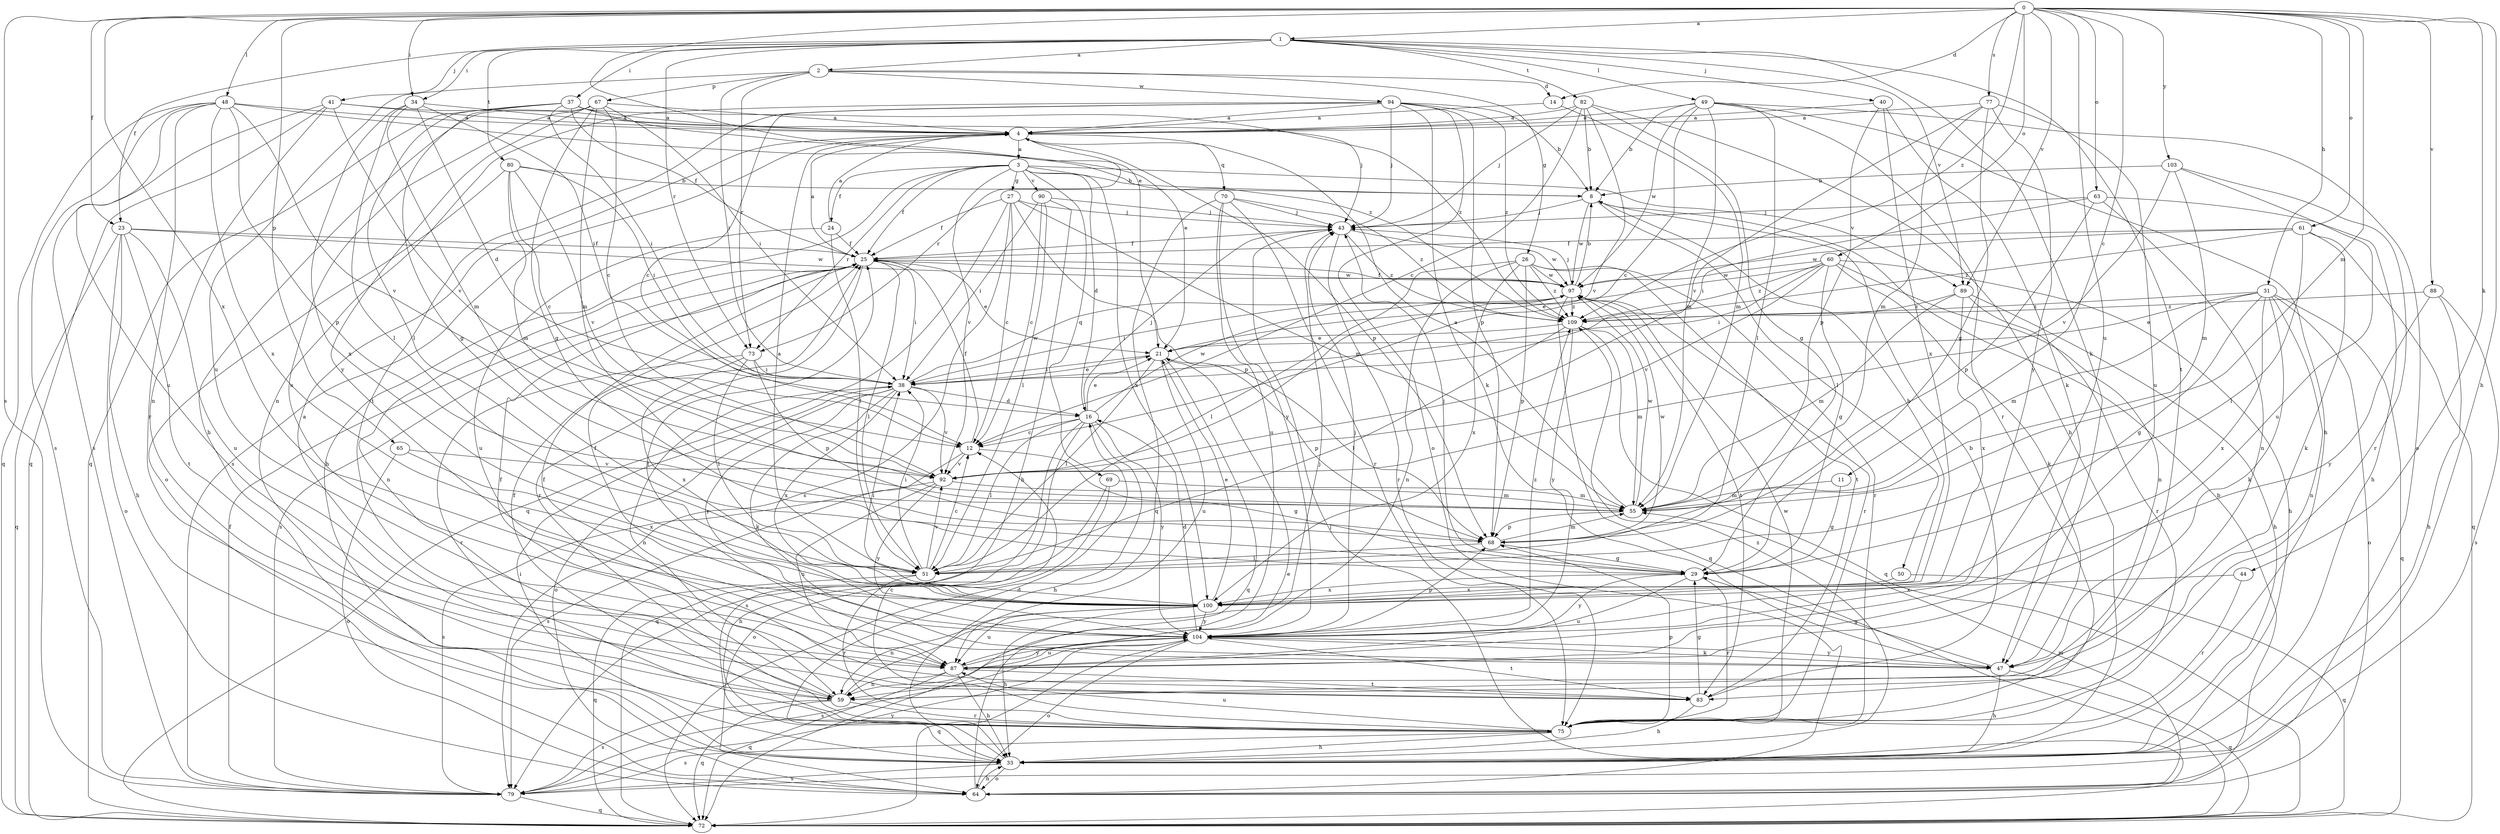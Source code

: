 strict digraph  {
0;
1;
2;
3;
4;
8;
11;
12;
14;
16;
21;
23;
24;
25;
26;
27;
29;
31;
33;
34;
37;
38;
40;
41;
43;
44;
47;
48;
49;
50;
51;
55;
59;
60;
61;
63;
64;
65;
67;
68;
69;
70;
72;
73;
75;
77;
79;
80;
82;
83;
87;
88;
89;
90;
92;
94;
97;
100;
103;
104;
109;
0 -> 1  [label=a];
0 -> 11  [label=c];
0 -> 14  [label=d];
0 -> 21  [label=e];
0 -> 23  [label=f];
0 -> 31  [label=h];
0 -> 33  [label=h];
0 -> 34  [label=i];
0 -> 44  [label=k];
0 -> 48  [label=l];
0 -> 55  [label=m];
0 -> 60  [label=o];
0 -> 61  [label=o];
0 -> 63  [label=o];
0 -> 65  [label=p];
0 -> 77  [label=s];
0 -> 79  [label=s];
0 -> 87  [label=u];
0 -> 88  [label=v];
0 -> 89  [label=v];
0 -> 100  [label=x];
0 -> 103  [label=y];
0 -> 109  [label=z];
1 -> 2  [label=a];
1 -> 23  [label=f];
1 -> 34  [label=i];
1 -> 37  [label=i];
1 -> 40  [label=j];
1 -> 41  [label=j];
1 -> 47  [label=k];
1 -> 49  [label=l];
1 -> 73  [label=r];
1 -> 80  [label=t];
1 -> 82  [label=t];
1 -> 83  [label=t];
1 -> 89  [label=v];
2 -> 14  [label=d];
2 -> 26  [label=g];
2 -> 38  [label=i];
2 -> 67  [label=p];
2 -> 73  [label=r];
2 -> 87  [label=u];
2 -> 94  [label=w];
3 -> 8  [label=b];
3 -> 16  [label=d];
3 -> 24  [label=f];
3 -> 25  [label=f];
3 -> 27  [label=g];
3 -> 33  [label=h];
3 -> 69  [label=q];
3 -> 73  [label=r];
3 -> 89  [label=v];
3 -> 90  [label=v];
3 -> 92  [label=v];
3 -> 100  [label=x];
4 -> 3  [label=a];
4 -> 68  [label=p];
4 -> 70  [label=q];
4 -> 73  [label=r];
4 -> 79  [label=s];
8 -> 43  [label=j];
8 -> 50  [label=l];
8 -> 97  [label=w];
11 -> 29  [label=g];
11 -> 55  [label=m];
12 -> 25  [label=f];
12 -> 29  [label=g];
12 -> 79  [label=s];
12 -> 92  [label=v];
14 -> 4  [label=a];
14 -> 55  [label=m];
16 -> 12  [label=c];
16 -> 21  [label=e];
16 -> 33  [label=h];
16 -> 43  [label=j];
16 -> 51  [label=l];
16 -> 72  [label=q];
16 -> 79  [label=s];
16 -> 97  [label=w];
16 -> 104  [label=y];
21 -> 38  [label=i];
21 -> 51  [label=l];
21 -> 68  [label=p];
21 -> 72  [label=q];
21 -> 87  [label=u];
23 -> 25  [label=f];
23 -> 33  [label=h];
23 -> 64  [label=o];
23 -> 72  [label=q];
23 -> 83  [label=t];
23 -> 87  [label=u];
23 -> 97  [label=w];
24 -> 4  [label=a];
24 -> 25  [label=f];
24 -> 51  [label=l];
24 -> 87  [label=u];
25 -> 4  [label=a];
25 -> 21  [label=e];
25 -> 38  [label=i];
25 -> 51  [label=l];
25 -> 59  [label=n];
25 -> 75  [label=r];
25 -> 79  [label=s];
25 -> 97  [label=w];
26 -> 51  [label=l];
26 -> 59  [label=n];
26 -> 68  [label=p];
26 -> 75  [label=r];
26 -> 83  [label=t];
26 -> 97  [label=w];
26 -> 100  [label=x];
26 -> 109  [label=z];
27 -> 12  [label=c];
27 -> 25  [label=f];
27 -> 43  [label=j];
27 -> 55  [label=m];
27 -> 68  [label=p];
27 -> 72  [label=q];
27 -> 79  [label=s];
29 -> 43  [label=j];
29 -> 75  [label=r];
29 -> 87  [label=u];
29 -> 100  [label=x];
29 -> 104  [label=y];
31 -> 21  [label=e];
31 -> 29  [label=g];
31 -> 47  [label=k];
31 -> 55  [label=m];
31 -> 59  [label=n];
31 -> 64  [label=o];
31 -> 72  [label=q];
31 -> 100  [label=x];
31 -> 109  [label=z];
33 -> 16  [label=d];
33 -> 38  [label=i];
33 -> 64  [label=o];
33 -> 79  [label=s];
33 -> 109  [label=z];
34 -> 4  [label=a];
34 -> 16  [label=d];
34 -> 38  [label=i];
34 -> 51  [label=l];
34 -> 55  [label=m];
34 -> 100  [label=x];
37 -> 4  [label=a];
37 -> 21  [label=e];
37 -> 25  [label=f];
37 -> 29  [label=g];
37 -> 38  [label=i];
37 -> 51  [label=l];
37 -> 72  [label=q];
37 -> 109  [label=z];
38 -> 16  [label=d];
38 -> 21  [label=e];
38 -> 47  [label=k];
38 -> 59  [label=n];
38 -> 64  [label=o];
38 -> 92  [label=v];
38 -> 97  [label=w];
38 -> 100  [label=x];
38 -> 104  [label=y];
40 -> 4  [label=a];
40 -> 47  [label=k];
40 -> 68  [label=p];
40 -> 100  [label=x];
41 -> 4  [label=a];
41 -> 43  [label=j];
41 -> 59  [label=n];
41 -> 72  [label=q];
41 -> 79  [label=s];
41 -> 92  [label=v];
43 -> 25  [label=f];
43 -> 75  [label=r];
43 -> 97  [label=w];
43 -> 109  [label=z];
44 -> 75  [label=r];
44 -> 100  [label=x];
47 -> 25  [label=f];
47 -> 29  [label=g];
47 -> 33  [label=h];
47 -> 72  [label=q];
47 -> 104  [label=y];
48 -> 4  [label=a];
48 -> 68  [label=p];
48 -> 72  [label=q];
48 -> 75  [label=r];
48 -> 79  [label=s];
48 -> 87  [label=u];
48 -> 92  [label=v];
48 -> 100  [label=x];
48 -> 109  [label=z];
49 -> 4  [label=a];
49 -> 8  [label=b];
49 -> 12  [label=c];
49 -> 33  [label=h];
49 -> 51  [label=l];
49 -> 55  [label=m];
49 -> 64  [label=o];
49 -> 75  [label=r];
49 -> 97  [label=w];
50 -> 72  [label=q];
50 -> 100  [label=x];
51 -> 4  [label=a];
51 -> 12  [label=c];
51 -> 38  [label=i];
51 -> 72  [label=q];
51 -> 75  [label=r];
51 -> 92  [label=v];
55 -> 4  [label=a];
55 -> 68  [label=p];
55 -> 97  [label=w];
59 -> 4  [label=a];
59 -> 25  [label=f];
59 -> 43  [label=j];
59 -> 72  [label=q];
59 -> 75  [label=r];
59 -> 79  [label=s];
60 -> 21  [label=e];
60 -> 29  [label=g];
60 -> 33  [label=h];
60 -> 38  [label=i];
60 -> 47  [label=k];
60 -> 59  [label=n];
60 -> 92  [label=v];
60 -> 97  [label=w];
60 -> 109  [label=z];
61 -> 25  [label=f];
61 -> 47  [label=k];
61 -> 51  [label=l];
61 -> 72  [label=q];
61 -> 97  [label=w];
61 -> 109  [label=z];
63 -> 33  [label=h];
63 -> 38  [label=i];
63 -> 43  [label=j];
63 -> 59  [label=n];
63 -> 68  [label=p];
64 -> 8  [label=b];
64 -> 21  [label=e];
64 -> 33  [label=h];
64 -> 55  [label=m];
65 -> 64  [label=o];
65 -> 92  [label=v];
65 -> 100  [label=x];
67 -> 4  [label=a];
67 -> 12  [label=c];
67 -> 29  [label=g];
67 -> 33  [label=h];
67 -> 38  [label=i];
67 -> 55  [label=m];
67 -> 87  [label=u];
67 -> 104  [label=y];
68 -> 29  [label=g];
68 -> 51  [label=l];
68 -> 55  [label=m];
68 -> 97  [label=w];
69 -> 33  [label=h];
69 -> 55  [label=m];
69 -> 64  [label=o];
70 -> 43  [label=j];
70 -> 72  [label=q];
70 -> 75  [label=r];
70 -> 87  [label=u];
70 -> 104  [label=y];
70 -> 109  [label=z];
72 -> 43  [label=j];
73 -> 38  [label=i];
73 -> 51  [label=l];
73 -> 68  [label=p];
73 -> 75  [label=r];
73 -> 100  [label=x];
75 -> 12  [label=c];
75 -> 25  [label=f];
75 -> 33  [label=h];
75 -> 68  [label=p];
75 -> 79  [label=s];
75 -> 87  [label=u];
75 -> 97  [label=w];
77 -> 4  [label=a];
77 -> 29  [label=g];
77 -> 55  [label=m];
77 -> 87  [label=u];
77 -> 92  [label=v];
77 -> 104  [label=y];
79 -> 25  [label=f];
79 -> 72  [label=q];
79 -> 104  [label=y];
80 -> 8  [label=b];
80 -> 12  [label=c];
80 -> 38  [label=i];
80 -> 55  [label=m];
80 -> 64  [label=o];
80 -> 92  [label=v];
82 -> 4  [label=a];
82 -> 8  [label=b];
82 -> 12  [label=c];
82 -> 29  [label=g];
82 -> 33  [label=h];
82 -> 43  [label=j];
82 -> 92  [label=v];
83 -> 8  [label=b];
83 -> 25  [label=f];
83 -> 29  [label=g];
83 -> 33  [label=h];
87 -> 33  [label=h];
87 -> 59  [label=n];
87 -> 72  [label=q];
87 -> 83  [label=t];
87 -> 104  [label=y];
88 -> 33  [label=h];
88 -> 79  [label=s];
88 -> 104  [label=y];
88 -> 109  [label=z];
89 -> 33  [label=h];
89 -> 55  [label=m];
89 -> 75  [label=r];
89 -> 100  [label=x];
89 -> 109  [label=z];
90 -> 12  [label=c];
90 -> 33  [label=h];
90 -> 38  [label=i];
90 -> 43  [label=j];
90 -> 51  [label=l];
92 -> 55  [label=m];
92 -> 79  [label=s];
92 -> 87  [label=u];
92 -> 104  [label=y];
94 -> 4  [label=a];
94 -> 8  [label=b];
94 -> 12  [label=c];
94 -> 43  [label=j];
94 -> 47  [label=k];
94 -> 59  [label=n];
94 -> 64  [label=o];
94 -> 68  [label=p];
94 -> 83  [label=t];
94 -> 109  [label=z];
97 -> 8  [label=b];
97 -> 25  [label=f];
97 -> 38  [label=i];
97 -> 43  [label=j];
97 -> 72  [label=q];
97 -> 75  [label=r];
97 -> 83  [label=t];
97 -> 109  [label=z];
100 -> 8  [label=b];
100 -> 21  [label=e];
100 -> 33  [label=h];
100 -> 38  [label=i];
100 -> 59  [label=n];
100 -> 87  [label=u];
100 -> 104  [label=y];
103 -> 8  [label=b];
103 -> 55  [label=m];
103 -> 75  [label=r];
103 -> 87  [label=u];
103 -> 92  [label=v];
104 -> 16  [label=d];
104 -> 25  [label=f];
104 -> 43  [label=j];
104 -> 47  [label=k];
104 -> 64  [label=o];
104 -> 68  [label=p];
104 -> 72  [label=q];
104 -> 79  [label=s];
104 -> 83  [label=t];
104 -> 87  [label=u];
104 -> 109  [label=z];
109 -> 21  [label=e];
109 -> 51  [label=l];
109 -> 55  [label=m];
109 -> 72  [label=q];
109 -> 104  [label=y];
}
